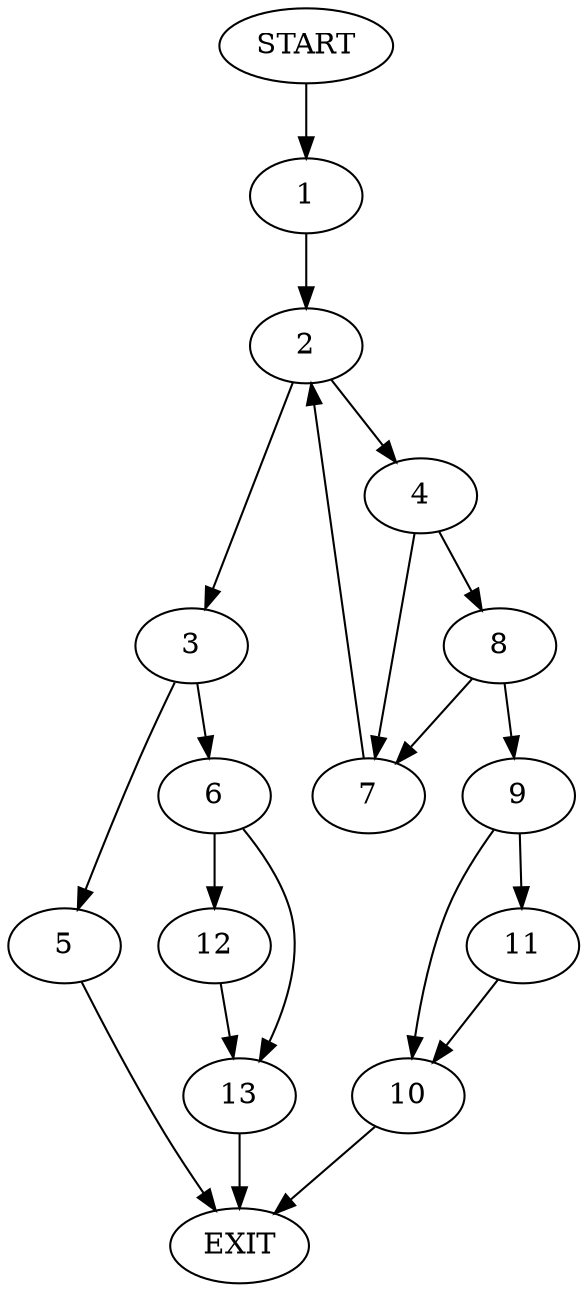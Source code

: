 digraph {
0 [label="START"]
14 [label="EXIT"]
0 -> 1
1 -> 2
2 -> 3
2 -> 4
3 -> 5
3 -> 6
4 -> 7
4 -> 8
8 -> 7
8 -> 9
7 -> 2
9 -> 10
9 -> 11
10 -> 14
11 -> 10
6 -> 12
6 -> 13
5 -> 14
13 -> 14
12 -> 13
}
